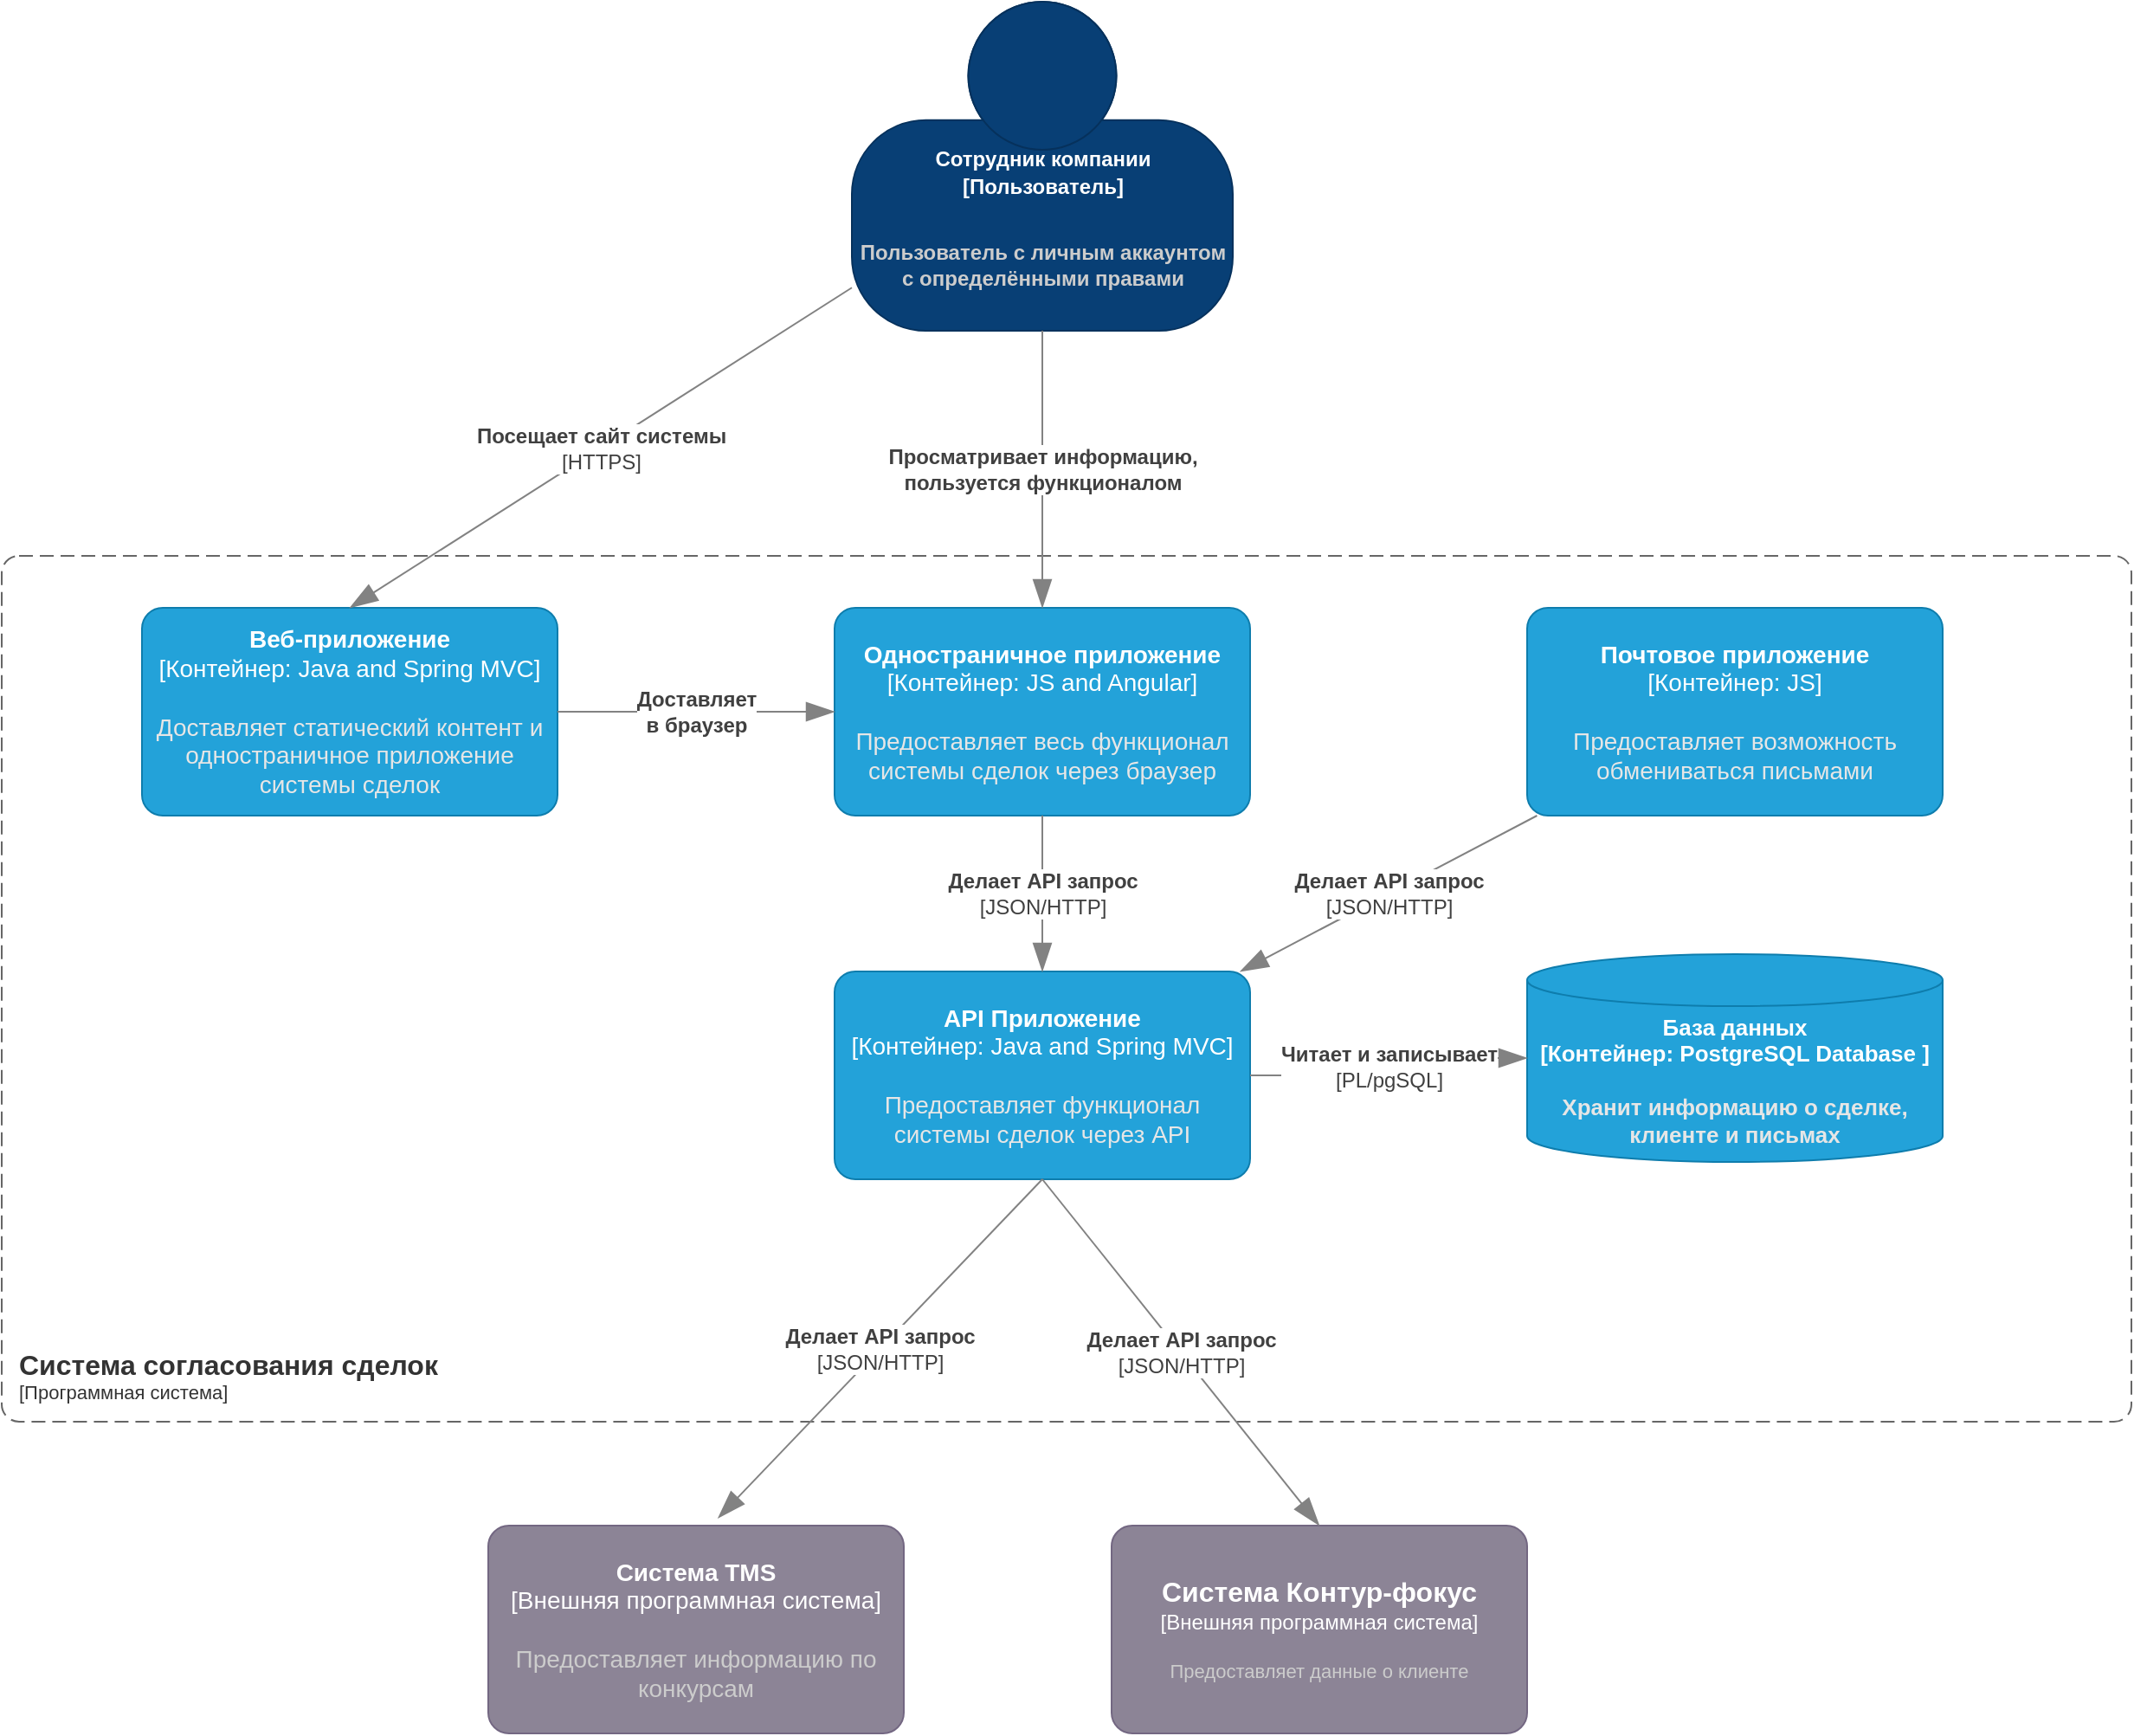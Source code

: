 <mxfile version="17.4.6" type="device"><diagram id="QyGfRK5tIsRWB87FxiA5" name="Page-1"><mxGraphModel dx="1817" dy="1744" grid="1" gridSize="10" guides="1" tooltips="1" connect="1" arrows="1" fold="1" page="1" pageScale="1" pageWidth="827" pageHeight="1169" math="0" shadow="0"><root><mxCell id="0"/><mxCell id="1" parent="0"/><object c4Name="Сотрудник компании" c4Type="Пользователь" c4Description="Пользователь с личным аккаунтом &#10;с определёнными правами" label="&lt;font style=&quot;font-size: 12px;&quot;&gt;&lt;span style=&quot;font-size: 12px;&quot;&gt;%c4Name%&lt;/span&gt;&lt;/font&gt;&lt;div style=&quot;font-size: 12px;&quot;&gt;[%c4Type%]&lt;/div&gt;&lt;br style=&quot;font-size: 12px;&quot;&gt;&lt;div style=&quot;font-size: 12px;&quot;&gt;&lt;font style=&quot;font-size: 12px;&quot;&gt;&lt;font color=&quot;#cccccc&quot; style=&quot;font-size: 12px;&quot;&gt;%c4Description%&lt;/font&gt;&lt;/font&gt;&lt;/div&gt;" placeholders="1" id="tFi8SGDN0YymbU8JFYgI-1"><mxCell style="html=1;fontSize=20;dashed=0;whitespace=wrap;fillColor=#083F75;strokeColor=#06315C;fontColor=#ffffff;shape=mxgraph.c4.person2;align=center;metaEdit=1;points=[[0.5,0,0],[1,0.5,0],[1,0.75,0],[0.75,1,0],[0.5,1,0],[0.25,1,0],[0,0.75,0],[0,0.5,0]];resizable=1;verticalAlign=top;labelPosition=center;verticalLabelPosition=middle;horizontal=1;fontStyle=1" parent="1" vertex="1"><mxGeometry x="290" y="-80" width="220" height="190" as="geometry"/></mxCell></object><object placeholders="1" c4Name="Система TMS" c4Type="Внешняя программная система" c4Description="Предоставляет информацию по конкурсам" label="&lt;font style=&quot;font-size: 14px;&quot;&gt;&lt;b style=&quot;font-size: 14px;&quot;&gt;%c4Name%&lt;/b&gt;&lt;/font&gt;&lt;div style=&quot;font-size: 14px;&quot;&gt;[%c4Type%]&lt;/div&gt;&lt;br style=&quot;font-size: 14px;&quot;&gt;&lt;div style=&quot;font-size: 14px;&quot;&gt;&lt;font style=&quot;font-size: 14px;&quot;&gt;&lt;font color=&quot;#cccccc&quot; style=&quot;font-size: 14px;&quot;&gt;%c4Description%&lt;/font&gt;&lt;/font&gt;&lt;/div&gt;" id="tFi8SGDN0YymbU8JFYgI-2"><mxCell style="rounded=1;whiteSpace=wrap;html=1;labelBackgroundColor=none;fillColor=#8C8496;fontColor=#ffffff;align=center;arcSize=10;strokeColor=#736782;metaEdit=1;resizable=0;points=[[0.25,0,0],[0.5,0,0],[0.75,0,0],[1,0.25,0],[1,0.5,0],[1,0.75,0],[0.75,1,0],[0.5,1,0],[0.25,1,0],[0,0.75,0],[0,0.5,0],[0,0.25,0]];fontSize=14;" parent="1" vertex="1"><mxGeometry x="80" y="800" width="240" height="120" as="geometry"/></mxCell></object><object placeholders="1" c4Name="Система Контур-фокус" c4Type="Внешняя программная система" c4Description="Предоставляет данные о клиенте" label="&lt;font style=&quot;font-size: 16px&quot;&gt;&lt;b&gt;%c4Name%&lt;/b&gt;&lt;/font&gt;&lt;div&gt;[%c4Type%]&lt;/div&gt;&lt;br&gt;&lt;div&gt;&lt;font style=&quot;font-size: 11px&quot;&gt;&lt;font color=&quot;#cccccc&quot;&gt;%c4Description%&lt;/font&gt;&lt;/div&gt;" id="tFi8SGDN0YymbU8JFYgI-6"><mxCell style="rounded=1;whiteSpace=wrap;html=1;labelBackgroundColor=none;fillColor=#8C8496;fontColor=#ffffff;align=center;arcSize=10;strokeColor=#736782;metaEdit=1;resizable=0;points=[[0.25,0,0],[0.5,0,0],[0.75,0,0],[1,0.25,0],[1,0.5,0],[1,0.75,0],[0.75,1,0],[0.5,1,0],[0.25,1,0],[0,0.75,0],[0,0.5,0],[0,0.25,0]];" parent="1" vertex="1"><mxGeometry x="440" y="800" width="240" height="120" as="geometry"/></mxCell></object><object placeholders="1" c4Name="Система согласования сделок" c4Type="SystemScopeBoundary" c4Application="Программная система" label="&lt;font style=&quot;font-size: 16px&quot;&gt;&lt;b&gt;&lt;div style=&quot;text-align: left&quot;&gt;%c4Name%&lt;/div&gt;&lt;/b&gt;&lt;/font&gt;&lt;div style=&quot;text-align: left&quot;&gt;[%c4Application%]&lt;/div&gt;" id="tFi8SGDN0YymbU8JFYgI-8"><mxCell style="rounded=1;fontSize=11;whiteSpace=wrap;html=1;dashed=1;arcSize=20;fillColor=none;strokeColor=#666666;fontColor=#333333;labelBackgroundColor=none;align=left;verticalAlign=bottom;labelBorderColor=none;spacingTop=0;spacing=10;dashPattern=8 4;metaEdit=1;rotatable=0;perimeter=rectanglePerimeter;noLabel=0;labelPadding=0;allowArrows=0;connectable=0;expand=0;recursiveResize=0;editable=1;pointerEvents=0;absoluteArcSize=1;points=[[0.25,0,0],[0.5,0,0],[0.75,0,0],[1,0.25,0],[1,0.5,0],[1,0.75,0],[0.75,1,0],[0.5,1,0],[0.25,1,0],[0,0.75,0],[0,0.5,0],[0,0.25,0]];" parent="1" vertex="1"><mxGeometry x="-201" y="240" width="1230" height="500" as="geometry"/></mxCell></object><object placeholders="1" c4Name="API Приложение" c4Type="Контейнер" c4Technology="Java and Spring MVC" c4Description="Предоставляет функционал системы сделок через API" label="&lt;font style=&quot;font-size: 14px;&quot;&gt;&lt;b style=&quot;font-size: 14px;&quot;&gt;%c4Name%&lt;/b&gt;&lt;/font&gt;&lt;div style=&quot;font-size: 14px;&quot;&gt;[%c4Type%: %c4Technology%]&lt;/div&gt;&lt;br style=&quot;font-size: 14px;&quot;&gt;&lt;div style=&quot;font-size: 14px;&quot;&gt;&lt;font style=&quot;font-size: 14px;&quot;&gt;&lt;font color=&quot;#E6E6E6&quot; style=&quot;font-size: 14px;&quot;&gt;%c4Description%&lt;/font&gt;&lt;/font&gt;&lt;/div&gt;" id="tFi8SGDN0YymbU8JFYgI-9"><mxCell style="rounded=1;whiteSpace=wrap;html=1;fontSize=14;labelBackgroundColor=none;fillColor=#23A2D9;fontColor=#ffffff;align=center;arcSize=10;strokeColor=#0E7DAD;metaEdit=1;resizable=0;points=[[0.25,0,0],[0.5,0,0],[0.75,0,0],[1,0.25,0],[1,0.5,0],[1,0.75,0],[0.75,1,0],[0.5,1,0],[0.25,1,0],[0,0.75,0],[0,0.5,0],[0,0.25,0]];" parent="1" vertex="1"><mxGeometry x="280" y="480" width="240" height="120" as="geometry"/></mxCell></object><object placeholders="1" c4Name="Одностраничное приложение" c4Type="Контейнер" c4Technology="JS and Angular" c4Description="Предоставляет весь функционал системы сделок через браузер" label="&lt;font style=&quot;font-size: 14px;&quot;&gt;&lt;b style=&quot;font-size: 14px;&quot;&gt;%c4Name%&lt;/b&gt;&lt;/font&gt;&lt;div style=&quot;font-size: 14px;&quot;&gt;[%c4Type%: %c4Technology%]&lt;/div&gt;&lt;br style=&quot;font-size: 14px;&quot;&gt;&lt;div style=&quot;font-size: 14px;&quot;&gt;&lt;font style=&quot;font-size: 14px;&quot;&gt;&lt;font color=&quot;#E6E6E6&quot; style=&quot;font-size: 14px;&quot;&gt;%c4Description%&lt;/font&gt;&lt;/font&gt;&lt;/div&gt;" id="tFi8SGDN0YymbU8JFYgI-10"><mxCell style="rounded=1;whiteSpace=wrap;html=1;fontSize=14;labelBackgroundColor=none;fillColor=#23A2D9;fontColor=#ffffff;align=center;arcSize=10;strokeColor=#0E7DAD;metaEdit=1;resizable=0;points=[[0.25,0,0],[0.5,0,0],[0.75,0,0],[1,0.25,0],[1,0.5,0],[1,0.75,0],[0.75,1,0],[0.5,1,0],[0.25,1,0],[0,0.75,0],[0,0.5,0],[0,0.25,0]];" parent="1" vertex="1"><mxGeometry x="280" y="270" width="240" height="120" as="geometry"/></mxCell></object><object placeholders="1" c4Name="Веб-приложение" c4Type="Контейнер" c4Technology="Java and Spring MVC" c4Description="Доставляет статический контент и одностраничное приложение системы сделок" label="&lt;font style=&quot;font-size: 14px;&quot;&gt;&lt;b style=&quot;font-size: 14px;&quot;&gt;%c4Name%&lt;/b&gt;&lt;/font&gt;&lt;div style=&quot;font-size: 14px;&quot;&gt;[%c4Type%: %c4Technology%]&lt;/div&gt;&lt;br style=&quot;font-size: 14px;&quot;&gt;&lt;div style=&quot;font-size: 14px;&quot;&gt;&lt;font style=&quot;font-size: 14px;&quot;&gt;&lt;font color=&quot;#E6E6E6&quot; style=&quot;font-size: 14px;&quot;&gt;%c4Description%&lt;/font&gt;&lt;/font&gt;&lt;/div&gt;" id="tFi8SGDN0YymbU8JFYgI-11"><mxCell style="rounded=1;whiteSpace=wrap;html=1;fontSize=14;labelBackgroundColor=none;fillColor=#23A2D9;fontColor=#ffffff;align=center;arcSize=10;strokeColor=#0E7DAD;metaEdit=1;resizable=0;points=[[0.25,0,0],[0.5,0,0],[0.75,0,0],[1,0.25,0],[1,0.5,0],[1,0.75,0],[0.75,1,0],[0.5,1,0],[0.25,1,0],[0,0.75,0],[0,0.5,0],[0,0.25,0]];" parent="1" vertex="1"><mxGeometry x="-120" y="270" width="240" height="120" as="geometry"/></mxCell></object><object placeholders="1" c4Name="Почтовое приложение" c4Type="Контейнер" c4Technology="JS" c4Description="Предоставляет возможность обмениваться письмами" label="&lt;font style=&quot;font-size: 14px;&quot;&gt;&lt;b style=&quot;font-size: 14px;&quot;&gt;%c4Name%&lt;/b&gt;&lt;/font&gt;&lt;div style=&quot;font-size: 14px;&quot;&gt;[%c4Type%: %c4Technology%]&lt;/div&gt;&lt;br style=&quot;font-size: 14px;&quot;&gt;&lt;div style=&quot;font-size: 14px;&quot;&gt;&lt;font style=&quot;font-size: 14px;&quot;&gt;&lt;font color=&quot;#E6E6E6&quot; style=&quot;font-size: 14px;&quot;&gt;%c4Description%&lt;/font&gt;&lt;/font&gt;&lt;/div&gt;" id="tFi8SGDN0YymbU8JFYgI-13"><mxCell style="rounded=1;whiteSpace=wrap;html=1;fontSize=14;labelBackgroundColor=none;fillColor=#23A2D9;fontColor=#ffffff;align=center;arcSize=10;strokeColor=#0E7DAD;metaEdit=1;resizable=0;points=[[0.25,0,0],[0.5,0,0],[0.75,0,0],[1,0.25,0],[1,0.5,0],[1,0.75,0],[0.75,1,0],[0.5,1,0],[0.25,1,0],[0,0.75,0],[0,0.5,0],[0,0.25,0]];" parent="1" vertex="1"><mxGeometry x="680" y="270" width="240" height="120" as="geometry"/></mxCell></object><object placeholders="1" c4Type="База данных" c4Container="Контейнер" c4Technology="PostgreSQL Database " c4Description="Хранит информацию о сделке, клиенте и письмах" label="&lt;font style=&quot;font-size: 13px;&quot;&gt;&lt;b style=&quot;font-size: 13px;&quot;&gt;%c4Type%&lt;/b&gt;&lt;/font&gt;&lt;div style=&quot;font-size: 13px;&quot;&gt;&lt;b style=&quot;font-size: 13px;&quot;&gt;[%c4Container%:&amp;nbsp;%c4Technology%]&lt;/b&gt;&lt;/div&gt;&lt;b style=&quot;font-size: 13px;&quot;&gt;&lt;br style=&quot;font-size: 13px;&quot;&gt;&lt;div style=&quot;font-size: 13px;&quot;&gt;&lt;font style=&quot;font-size: 13px;&quot;&gt;&lt;font color=&quot;#E6E6E6&quot; style=&quot;font-size: 13px;&quot;&gt;%c4Description%&lt;/font&gt;&lt;/font&gt;&lt;/div&gt;&lt;/b&gt;" id="tFi8SGDN0YymbU8JFYgI-14"><mxCell style="shape=cylinder3;size=15;whiteSpace=wrap;html=1;boundedLbl=1;rounded=0;labelBackgroundColor=none;fillColor=#23A2D9;fontSize=13;fontColor=#ffffff;align=center;strokeColor=#0E7DAD;metaEdit=1;points=[[0.5,0,0],[1,0.25,0],[1,0.5,0],[1,0.75,0],[0.5,1,0],[0,0.75,0],[0,0.5,0],[0,0.25,0]];resizable=0;" parent="1" vertex="1"><mxGeometry x="680" y="470" width="240" height="120" as="geometry"/></mxCell></object><object placeholders="1" c4Type="Relationship" c4Technology="PL/pgSQL" c4Description="Читает и записывает" label="&lt;div style=&quot;text-align: left; font-size: 12px;&quot;&gt;&lt;div style=&quot;text-align: center; font-size: 12px;&quot;&gt;&lt;b style=&quot;font-size: 12px;&quot;&gt;%c4Description%&lt;/b&gt;&lt;/div&gt;&lt;div style=&quot;text-align: center; font-size: 12px;&quot;&gt;[%c4Technology%]&lt;/div&gt;&lt;/div&gt;" id="tFi8SGDN0YymbU8JFYgI-15"><mxCell style="endArrow=blockThin;html=1;fontSize=12;fontColor=#404040;strokeWidth=1;endFill=1;strokeColor=#828282;elbow=vertical;metaEdit=1;endSize=14;startSize=14;jumpStyle=arc;jumpSize=16;rounded=0;edgeStyle=orthogonalEdgeStyle;exitX=1;exitY=0.5;exitDx=0;exitDy=0;exitPerimeter=0;" parent="1" source="tFi8SGDN0YymbU8JFYgI-9" target="tFi8SGDN0YymbU8JFYgI-14" edge="1"><mxGeometry width="240" relative="1" as="geometry"><mxPoint x="270" y="400" as="sourcePoint"/><mxPoint x="510" y="400" as="targetPoint"/></mxGeometry></mxCell></object><object placeholders="1" c4Type="Relationship" c4Technology="JSON/HTTP" c4Description="Делает API запрос" label="&lt;div style=&quot;text-align: left; font-size: 12px;&quot;&gt;&lt;div style=&quot;text-align: center; font-size: 12px;&quot;&gt;&lt;b style=&quot;font-size: 12px;&quot;&gt;%c4Description%&lt;/b&gt;&lt;/div&gt;&lt;div style=&quot;text-align: center; font-size: 12px;&quot;&gt;[%c4Technology%]&lt;/div&gt;&lt;/div&gt;" id="tFi8SGDN0YymbU8JFYgI-16"><mxCell style="endArrow=blockThin;html=1;fontSize=12;fontColor=#404040;strokeWidth=1;endFill=1;strokeColor=#828282;elbow=vertical;metaEdit=1;endSize=14;startSize=14;jumpStyle=arc;jumpSize=16;rounded=0;exitX=0.5;exitY=1;exitDx=0;exitDy=0;exitPerimeter=0;entryX=0.553;entryY=-0.036;entryDx=0;entryDy=0;entryPerimeter=0;" parent="1" source="tFi8SGDN0YymbU8JFYgI-9" target="tFi8SGDN0YymbU8JFYgI-2" edge="1"><mxGeometry width="240" relative="1" as="geometry"><mxPoint x="300" y="700" as="sourcePoint"/><mxPoint x="540" y="700" as="targetPoint"/></mxGeometry></mxCell></object><object placeholders="1" c4Type="Relationship" c4Technology="JSON/HTTP" c4Description="Делает API запрос" label="&lt;div style=&quot;text-align: left; font-size: 12px;&quot;&gt;&lt;div style=&quot;text-align: center; font-size: 12px;&quot;&gt;&lt;b style=&quot;font-size: 12px;&quot;&gt;%c4Description%&lt;/b&gt;&lt;/div&gt;&lt;div style=&quot;text-align: center; font-size: 12px;&quot;&gt;[%c4Technology%]&lt;/div&gt;&lt;/div&gt;" id="tFi8SGDN0YymbU8JFYgI-17"><mxCell style="endArrow=blockThin;html=1;fontSize=12;fontColor=#404040;strokeWidth=1;endFill=1;strokeColor=#828282;elbow=vertical;metaEdit=1;endSize=14;startSize=14;jumpStyle=arc;jumpSize=16;rounded=0;exitX=0.5;exitY=1;exitDx=0;exitDy=0;exitPerimeter=0;entryX=0.5;entryY=0;entryDx=0;entryDy=0;entryPerimeter=0;" parent="1" source="tFi8SGDN0YymbU8JFYgI-9" target="tFi8SGDN0YymbU8JFYgI-6" edge="1"><mxGeometry width="240" relative="1" as="geometry"><mxPoint x="310" y="710" as="sourcePoint"/><mxPoint x="550" y="710" as="targetPoint"/></mxGeometry></mxCell></object><object placeholders="1" c4Type="Relationship" c4Description="Просматривает информацию,&#10;пользуется функционалом" label="&lt;div style=&quot;text-align: left; font-size: 12px;&quot;&gt;&lt;div style=&quot;text-align: center; font-size: 12px;&quot;&gt;&lt;b style=&quot;font-size: 12px;&quot;&gt;%c4Description%&lt;/b&gt;&lt;/div&gt;&lt;/div&gt;" id="tFi8SGDN0YymbU8JFYgI-18"><mxCell style="endArrow=blockThin;html=1;fontSize=12;fontColor=#404040;strokeWidth=1;endFill=1;strokeColor=#828282;elbow=vertical;metaEdit=1;endSize=14;startSize=14;jumpStyle=arc;jumpSize=16;rounded=0;exitX=0.5;exitY=1;exitDx=0;exitDy=0;exitPerimeter=0;" parent="1" source="tFi8SGDN0YymbU8JFYgI-1" target="tFi8SGDN0YymbU8JFYgI-10" edge="1"><mxGeometry width="240" relative="1" as="geometry"><mxPoint x="300" y="270" as="sourcePoint"/><mxPoint x="540" y="270" as="targetPoint"/></mxGeometry></mxCell></object><object placeholders="1" c4Type="Relationship" c4Technology="JSON/HTTP" c4Description="Делает API запрос" label="&lt;div style=&quot;text-align: left; font-size: 12px;&quot;&gt;&lt;div style=&quot;text-align: center; font-size: 12px;&quot;&gt;&lt;b style=&quot;font-size: 12px;&quot;&gt;%c4Description%&lt;/b&gt;&lt;/div&gt;&lt;div style=&quot;text-align: center; font-size: 12px;&quot;&gt;[%c4Technology%]&lt;/div&gt;&lt;/div&gt;" id="tFi8SGDN0YymbU8JFYgI-19"><mxCell style="endArrow=blockThin;html=1;fontSize=12;fontColor=#404040;strokeWidth=1;endFill=1;strokeColor=#828282;elbow=vertical;metaEdit=1;endSize=14;startSize=14;jumpStyle=arc;jumpSize=16;rounded=0;exitX=0.5;exitY=1;exitDx=0;exitDy=0;exitPerimeter=0;" parent="1" source="tFi8SGDN0YymbU8JFYgI-10" target="tFi8SGDN0YymbU8JFYgI-9" edge="1"><mxGeometry width="240" relative="1" as="geometry"><mxPoint x="410" y="610" as="sourcePoint"/><mxPoint x="222.72" y="805.68" as="targetPoint"/></mxGeometry></mxCell></object><object placeholders="1" c4Type="Relationship" c4Technology="HTTPS" c4Description="Посещает сайт системы" label="&lt;div style=&quot;text-align: left; font-size: 12px;&quot;&gt;&lt;div style=&quot;text-align: center; font-size: 12px;&quot;&gt;&lt;b style=&quot;font-size: 12px;&quot;&gt;%c4Description%&lt;/b&gt;&lt;/div&gt;&lt;div style=&quot;text-align: center; font-size: 12px;&quot;&gt;[%c4Technology%]&lt;/div&gt;&lt;/div&gt;" id="tFi8SGDN0YymbU8JFYgI-20"><mxCell style="endArrow=blockThin;html=1;fontSize=12;fontColor=#404040;strokeWidth=1;endFill=1;strokeColor=#828282;elbow=vertical;metaEdit=1;endSize=14;startSize=14;jumpStyle=arc;jumpSize=16;rounded=0;entryX=0.5;entryY=0;entryDx=0;entryDy=0;entryPerimeter=0;" parent="1" source="tFi8SGDN0YymbU8JFYgI-1" target="tFi8SGDN0YymbU8JFYgI-11" edge="1"><mxGeometry width="240" relative="1" as="geometry"><mxPoint x="410" y="400" as="sourcePoint"/><mxPoint x="410" y="490" as="targetPoint"/></mxGeometry></mxCell></object><object placeholders="1" c4Type="Relationship" c4Technology="JSON/HTTP" c4Description="Делает API запрос" label="&lt;div style=&quot;text-align: left; font-size: 12px;&quot;&gt;&lt;div style=&quot;text-align: center; font-size: 12px;&quot;&gt;&lt;b style=&quot;font-size: 12px;&quot;&gt;%c4Description%&lt;/b&gt;&lt;/div&gt;&lt;div style=&quot;text-align: center; font-size: 12px;&quot;&gt;[%c4Technology%]&lt;/div&gt;&lt;/div&gt;" id="tFi8SGDN0YymbU8JFYgI-21"><mxCell style="endArrow=blockThin;html=1;fontSize=12;fontColor=#404040;strokeWidth=1;endFill=1;strokeColor=#828282;elbow=vertical;metaEdit=1;endSize=14;startSize=14;jumpStyle=arc;jumpSize=16;rounded=0;" parent="1" source="tFi8SGDN0YymbU8JFYgI-13" target="tFi8SGDN0YymbU8JFYgI-9" edge="1"><mxGeometry width="240" relative="1" as="geometry"><mxPoint x="410" y="400" as="sourcePoint"/><mxPoint x="400" y="490" as="targetPoint"/></mxGeometry></mxCell></object><object placeholders="1" c4Type="Relationship" c4Description="Доставляет &#10;в браузер" label="&lt;div style=&quot;text-align: left; font-size: 12px;&quot;&gt;&lt;div style=&quot;text-align: center; font-size: 12px;&quot;&gt;&lt;b style=&quot;font-size: 12px;&quot;&gt;%c4Description%&lt;/b&gt;&lt;/div&gt;&lt;/div&gt;" id="tFi8SGDN0YymbU8JFYgI-26"><mxCell style="endArrow=blockThin;html=1;fontSize=12;fontColor=#404040;strokeWidth=1;endFill=1;strokeColor=#828282;elbow=vertical;metaEdit=1;endSize=14;startSize=14;jumpStyle=arc;jumpSize=16;rounded=0;" parent="1" source="tFi8SGDN0YymbU8JFYgI-11" target="tFi8SGDN0YymbU8JFYgI-10" edge="1"><mxGeometry width="240" relative="1" as="geometry"><mxPoint x="410" y="120" as="sourcePoint"/><mxPoint x="410" y="280" as="targetPoint"/></mxGeometry></mxCell></object></root></mxGraphModel></diagram></mxfile>
